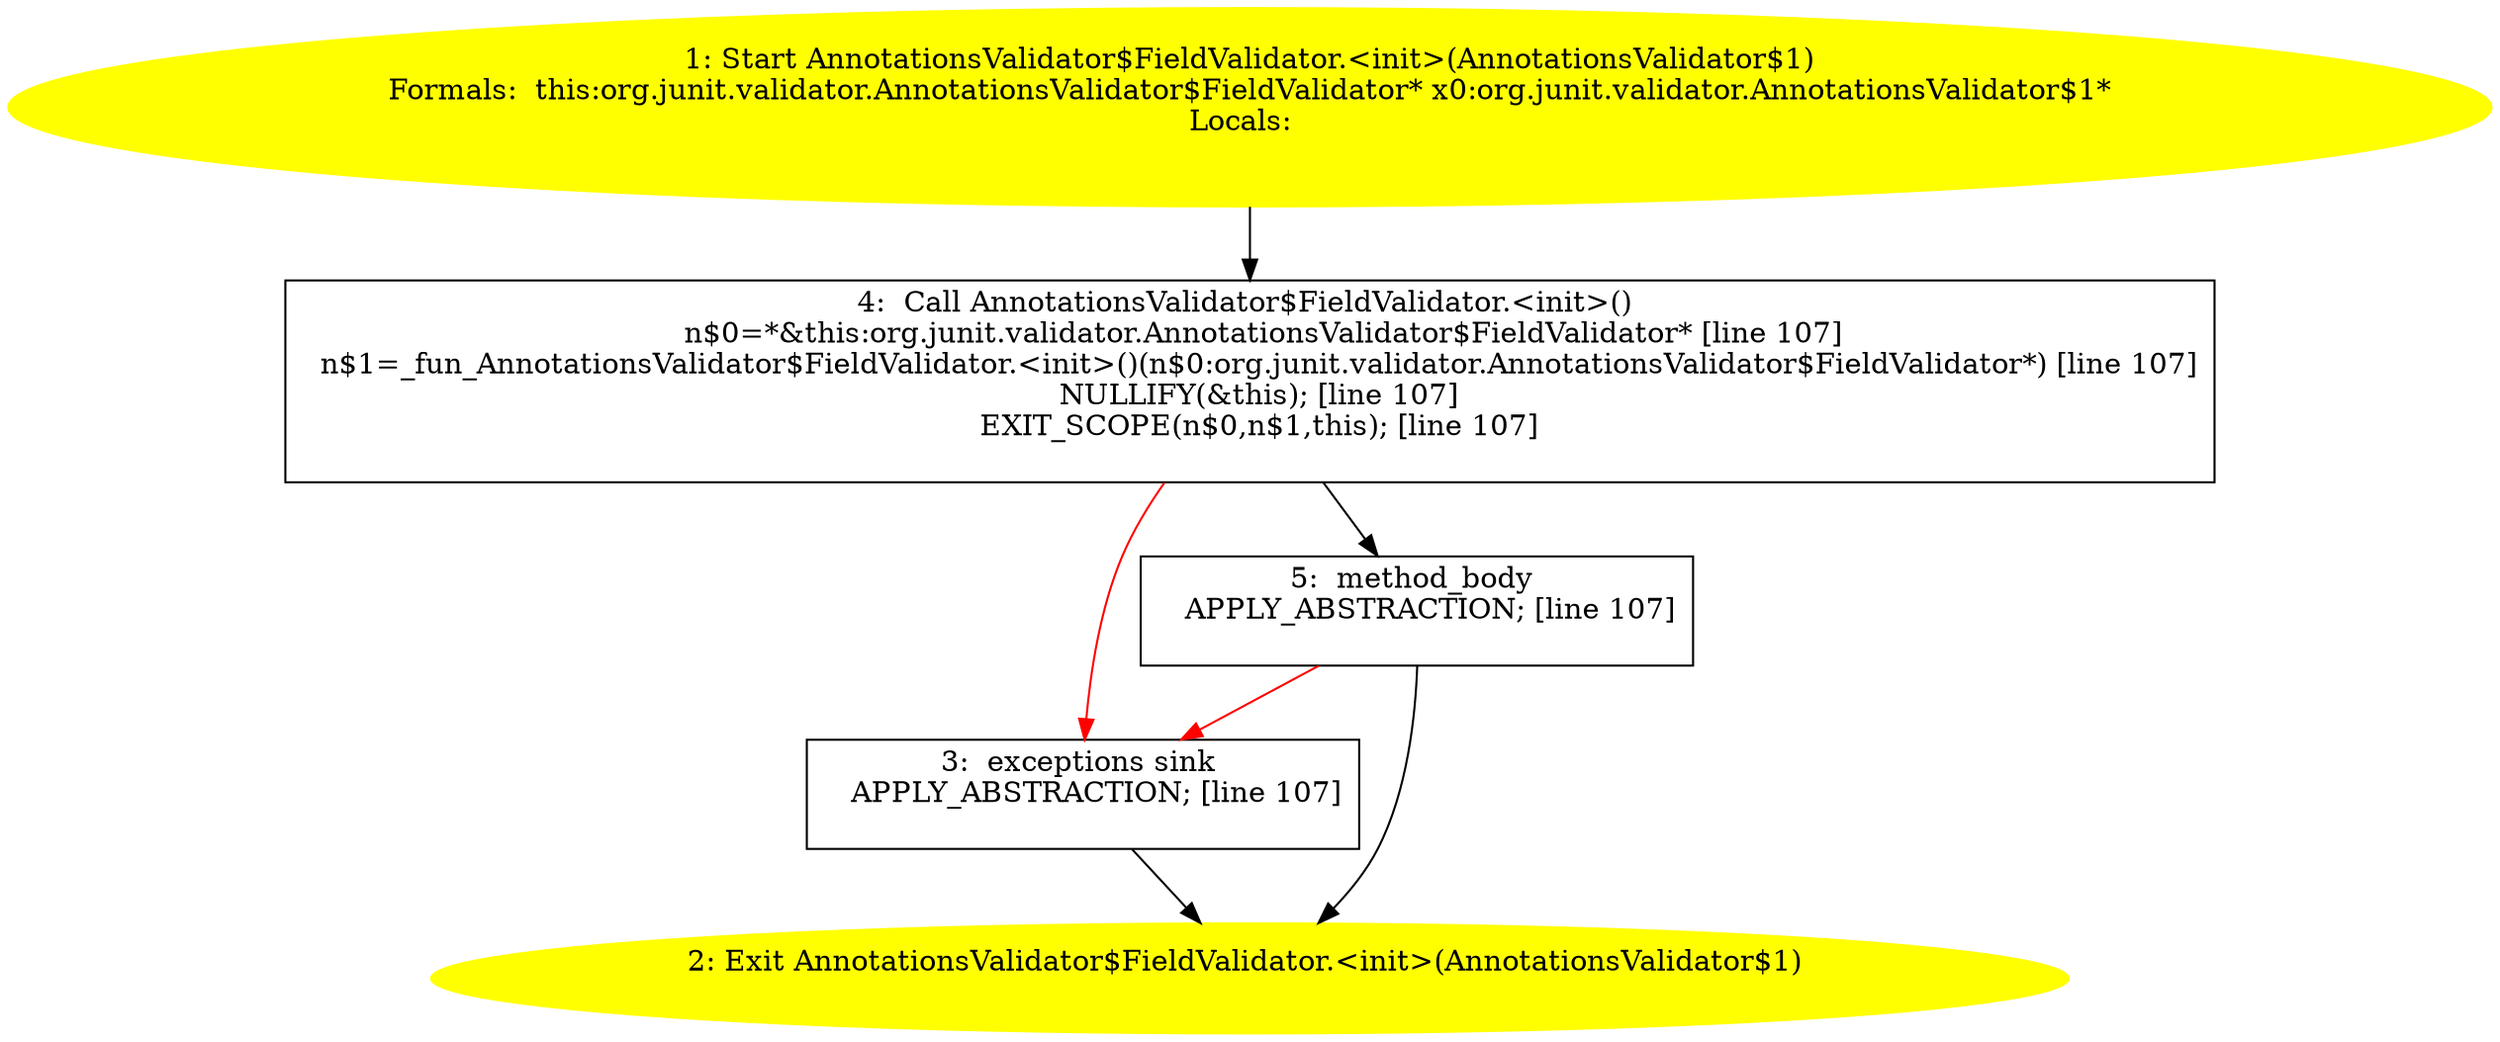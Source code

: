 /* @generated */
digraph cfg {
"org.junit.validator.AnnotationsValidator$FieldValidator.<init>(org.junit.validator.AnnotationsValida.fa393b31113ed72c9f938ef8d790aca2_1" [label="1: Start AnnotationsValidator$FieldValidator.<init>(AnnotationsValidator$1)\nFormals:  this:org.junit.validator.AnnotationsValidator$FieldValidator* x0:org.junit.validator.AnnotationsValidator$1*\nLocals:  \n  " color=yellow style=filled]
	

	 "org.junit.validator.AnnotationsValidator$FieldValidator.<init>(org.junit.validator.AnnotationsValida.fa393b31113ed72c9f938ef8d790aca2_1" -> "org.junit.validator.AnnotationsValidator$FieldValidator.<init>(org.junit.validator.AnnotationsValida.fa393b31113ed72c9f938ef8d790aca2_4" ;
"org.junit.validator.AnnotationsValidator$FieldValidator.<init>(org.junit.validator.AnnotationsValida.fa393b31113ed72c9f938ef8d790aca2_2" [label="2: Exit AnnotationsValidator$FieldValidator.<init>(AnnotationsValidator$1) \n  " color=yellow style=filled]
	

"org.junit.validator.AnnotationsValidator$FieldValidator.<init>(org.junit.validator.AnnotationsValida.fa393b31113ed72c9f938ef8d790aca2_3" [label="3:  exceptions sink \n   APPLY_ABSTRACTION; [line 107]\n " shape="box"]
	

	 "org.junit.validator.AnnotationsValidator$FieldValidator.<init>(org.junit.validator.AnnotationsValida.fa393b31113ed72c9f938ef8d790aca2_3" -> "org.junit.validator.AnnotationsValidator$FieldValidator.<init>(org.junit.validator.AnnotationsValida.fa393b31113ed72c9f938ef8d790aca2_2" ;
"org.junit.validator.AnnotationsValidator$FieldValidator.<init>(org.junit.validator.AnnotationsValida.fa393b31113ed72c9f938ef8d790aca2_4" [label="4:  Call AnnotationsValidator$FieldValidator.<init>() \n   n$0=*&this:org.junit.validator.AnnotationsValidator$FieldValidator* [line 107]\n  n$1=_fun_AnnotationsValidator$FieldValidator.<init>()(n$0:org.junit.validator.AnnotationsValidator$FieldValidator*) [line 107]\n  NULLIFY(&this); [line 107]\n  EXIT_SCOPE(n$0,n$1,this); [line 107]\n " shape="box"]
	

	 "org.junit.validator.AnnotationsValidator$FieldValidator.<init>(org.junit.validator.AnnotationsValida.fa393b31113ed72c9f938ef8d790aca2_4" -> "org.junit.validator.AnnotationsValidator$FieldValidator.<init>(org.junit.validator.AnnotationsValida.fa393b31113ed72c9f938ef8d790aca2_5" ;
	 "org.junit.validator.AnnotationsValidator$FieldValidator.<init>(org.junit.validator.AnnotationsValida.fa393b31113ed72c9f938ef8d790aca2_4" -> "org.junit.validator.AnnotationsValidator$FieldValidator.<init>(org.junit.validator.AnnotationsValida.fa393b31113ed72c9f938ef8d790aca2_3" [color="red" ];
"org.junit.validator.AnnotationsValidator$FieldValidator.<init>(org.junit.validator.AnnotationsValida.fa393b31113ed72c9f938ef8d790aca2_5" [label="5:  method_body \n   APPLY_ABSTRACTION; [line 107]\n " shape="box"]
	

	 "org.junit.validator.AnnotationsValidator$FieldValidator.<init>(org.junit.validator.AnnotationsValida.fa393b31113ed72c9f938ef8d790aca2_5" -> "org.junit.validator.AnnotationsValidator$FieldValidator.<init>(org.junit.validator.AnnotationsValida.fa393b31113ed72c9f938ef8d790aca2_2" ;
	 "org.junit.validator.AnnotationsValidator$FieldValidator.<init>(org.junit.validator.AnnotationsValida.fa393b31113ed72c9f938ef8d790aca2_5" -> "org.junit.validator.AnnotationsValidator$FieldValidator.<init>(org.junit.validator.AnnotationsValida.fa393b31113ed72c9f938ef8d790aca2_3" [color="red" ];
}
